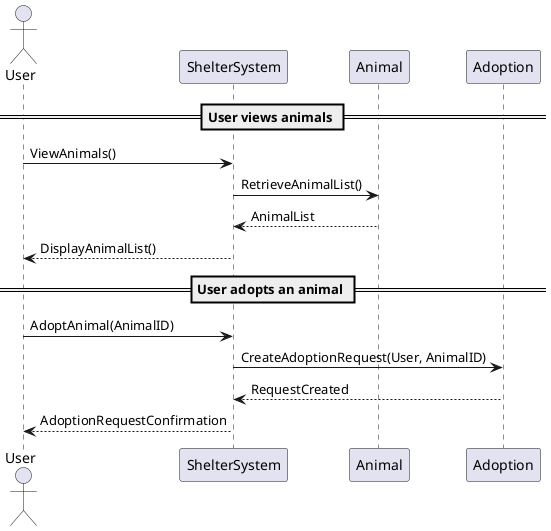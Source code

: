 @startuml
actor User
participant ShelterSystem
participant Animal
participant Adoption

== User views animals ==
User -> ShelterSystem: ViewAnimals()
ShelterSystem -> Animal: RetrieveAnimalList()
Animal --> ShelterSystem: AnimalList
ShelterSystem --> User: DisplayAnimalList()

== User adopts an animal ==
User -> ShelterSystem: AdoptAnimal(AnimalID)
ShelterSystem -> Adoption: CreateAdoptionRequest(User, AnimalID)
Adoption --> ShelterSystem: RequestCreated
ShelterSystem --> User: AdoptionRequestConfirmation
@enduml
